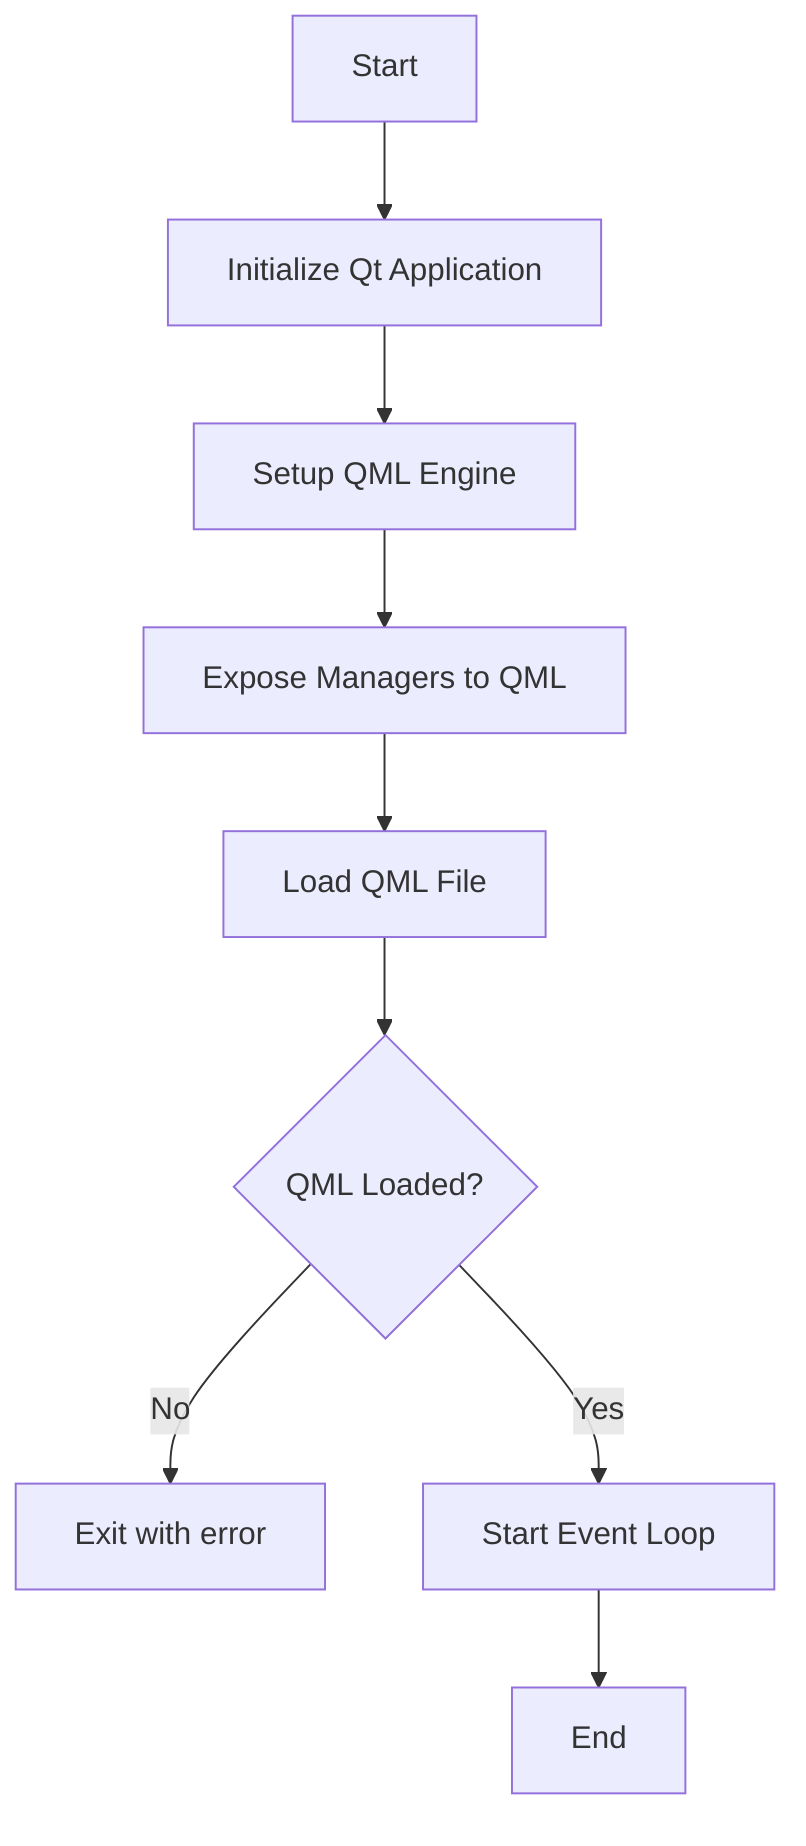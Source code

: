 %% main.py - Mermaid Flowchart
flowchart TD
    A[Start] --> B[Initialize Qt Application]
    B --> C[Setup QML Engine]
    C --> D[Expose Managers to QML]
    D --> E[Load QML File]
    E --> F{QML Loaded?}
    F -- No --> G[Exit with error]
    F -- Yes --> H[Start Event Loop]
    H --> I[End]